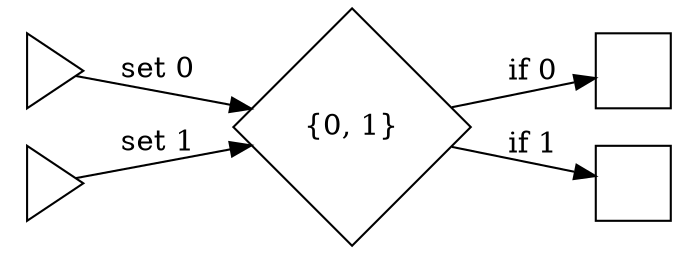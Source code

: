 digraph {
  rankdir = LR

  node [label="", shape="square"]
  input0
  input1

  node [ label = "", shape = "square", orientation = "45" ]
  state [ label = "{0, 1}" ]

  node [ label = "", shape = "triangle",
         orientation = "-90", regular = "true" ]
  output0
  output1

  subgraph {
    rank = same; input0; input1;
  }
  subgraph {
    rank = same; output0; output1;
  }

  output0 -> state [ label = "set 0" ]
  output1 -> state [ label = "set 1" ]

             state -> input0 [ label = "if 0" ]
             state -> input1 [ label = "if 1" ]
}

